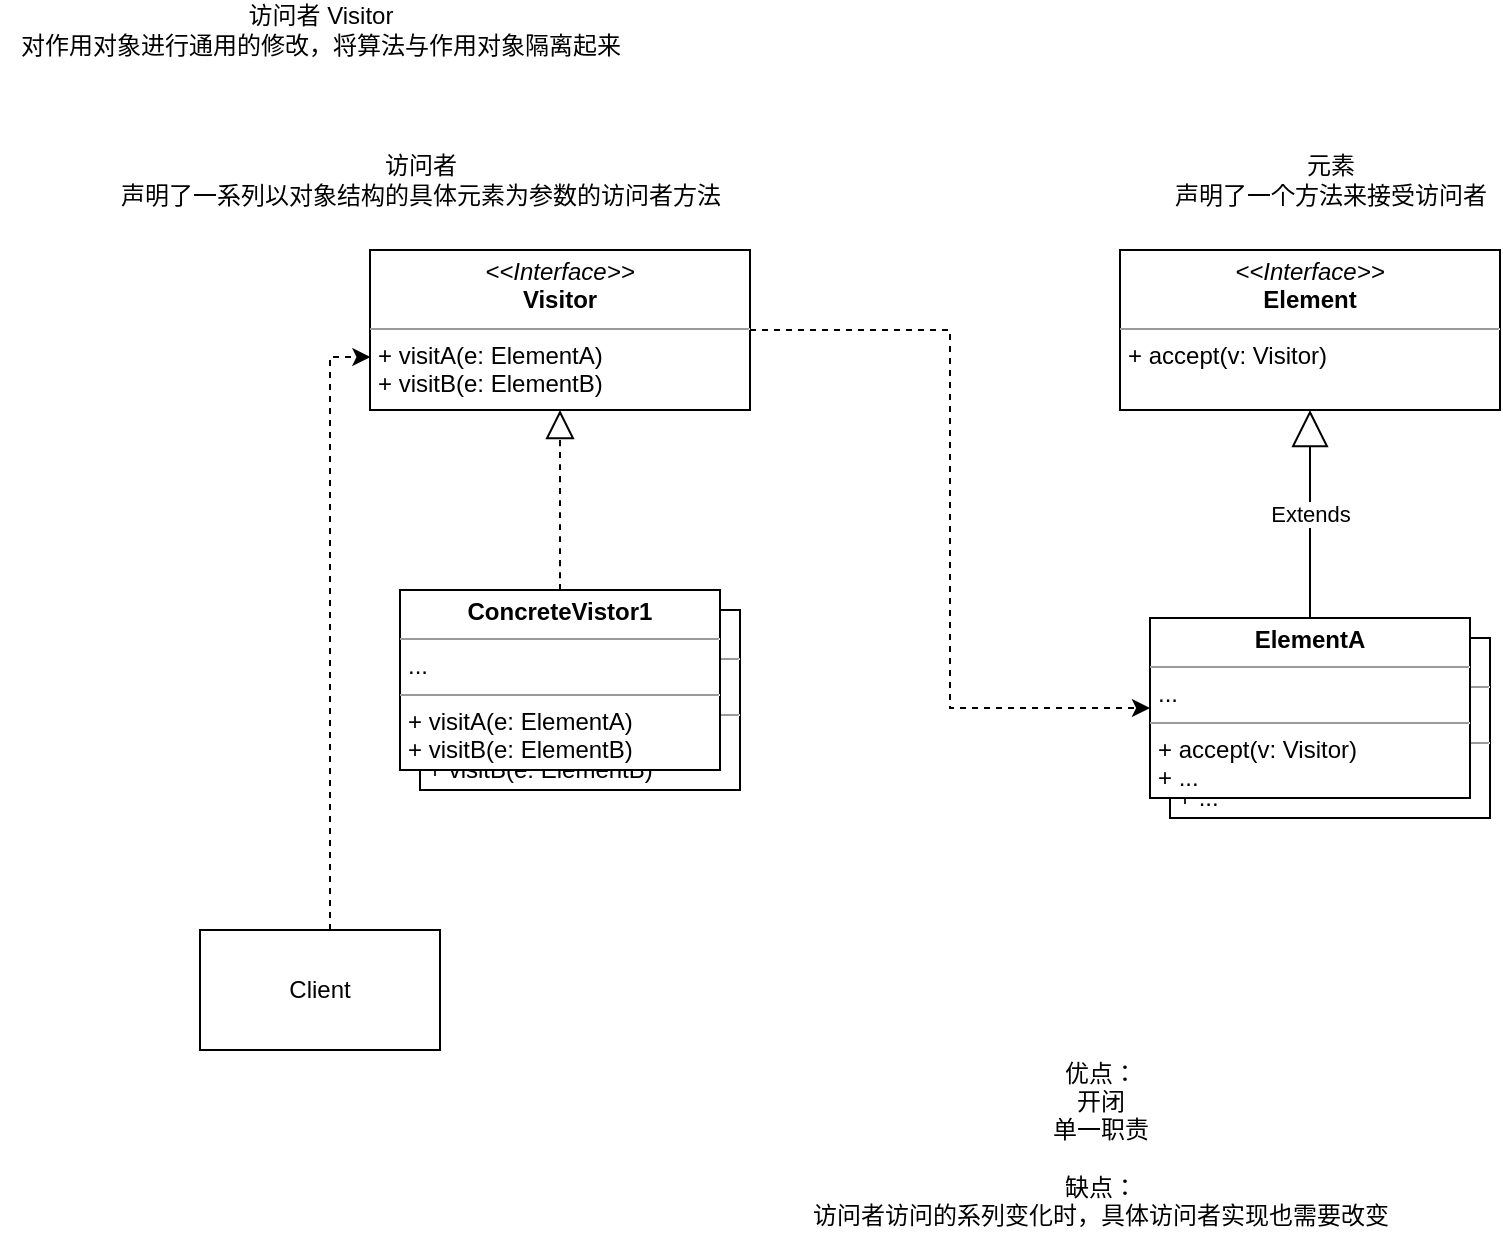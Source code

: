 <mxfile version="16.1.2" type="device"><diagram id="InRSa8KJBeVgn9wqPy7A" name="第 1 页"><mxGraphModel dx="2011" dy="1462" grid="1" gridSize="10" guides="1" tooltips="1" connect="1" arrows="1" fold="1" page="1" pageScale="1" pageWidth="1169" pageHeight="827" math="0" shadow="0"><root><mxCell id="0"/><mxCell id="1" parent="0"/><mxCell id="ntTms-LJ9ERzIa8OOFSD-9" style="edgeStyle=elbowEdgeStyle;rounded=0;orthogonalLoop=1;jettySize=auto;html=1;entryX=0;entryY=0.5;entryDx=0;entryDy=0;dashed=1;" edge="1" parent="1" source="ntTms-LJ9ERzIa8OOFSD-1" target="ntTms-LJ9ERzIa8OOFSD-6"><mxGeometry relative="1" as="geometry"><Array as="points"><mxPoint x="485" y="369"/></Array></mxGeometry></mxCell><mxCell id="ntTms-LJ9ERzIa8OOFSD-1" value="&lt;p style=&quot;margin: 0px ; margin-top: 4px ; text-align: center&quot;&gt;&lt;i&gt;&amp;lt;&amp;lt;Interface&amp;gt;&amp;gt;&lt;/i&gt;&lt;br&gt;&lt;b&gt;Visitor&lt;/b&gt;&lt;/p&gt;&lt;hr size=&quot;1&quot;&gt;&lt;p style=&quot;margin: 0px ; margin-left: 4px&quot;&gt;+ visitA(e: ElementA)&lt;br&gt;+ visitB(e: ElementB)&lt;/p&gt;&lt;p style=&quot;margin: 0px ; margin-left: 4px&quot;&gt;&lt;br&gt;&lt;/p&gt;" style="verticalAlign=top;align=left;overflow=fill;fontSize=12;fontFamily=Helvetica;html=1;" vertex="1" parent="1"><mxGeometry x="195" y="140" width="190" height="80" as="geometry"/></mxCell><mxCell id="ntTms-LJ9ERzIa8OOFSD-3" value="&lt;p style=&quot;margin: 0px ; margin-top: 4px ; text-align: center&quot;&gt;&lt;b&gt;ConcreteVistor1&lt;/b&gt;&lt;/p&gt;&lt;hr size=&quot;1&quot;&gt;&lt;p style=&quot;margin: 0px ; margin-left: 4px&quot;&gt;...&lt;/p&gt;&lt;hr size=&quot;1&quot;&gt;&lt;p style=&quot;margin: 0px ; margin-left: 4px&quot;&gt;+ visitA(e: ElementA)&lt;br&gt;+ visitB(e: ElementB)&lt;br&gt;&lt;/p&gt;" style="verticalAlign=top;align=left;overflow=fill;fontSize=12;fontFamily=Helvetica;html=1;" vertex="1" parent="1"><mxGeometry x="220" y="320" width="160" height="90" as="geometry"/></mxCell><mxCell id="ntTms-LJ9ERzIa8OOFSD-2" value="&lt;p style=&quot;margin: 0px ; margin-top: 4px ; text-align: center&quot;&gt;&lt;b&gt;ConcreteVistor1&lt;/b&gt;&lt;/p&gt;&lt;hr size=&quot;1&quot;&gt;&lt;p style=&quot;margin: 0px ; margin-left: 4px&quot;&gt;...&lt;/p&gt;&lt;hr size=&quot;1&quot;&gt;&lt;p style=&quot;margin: 0px ; margin-left: 4px&quot;&gt;+ visitA(e: ElementA)&lt;br&gt;+ visitB(e: ElementB)&lt;br&gt;&lt;/p&gt;" style="verticalAlign=top;align=left;overflow=fill;fontSize=12;fontFamily=Helvetica;html=1;" vertex="1" parent="1"><mxGeometry x="210" y="310" width="160" height="90" as="geometry"/></mxCell><mxCell id="ntTms-LJ9ERzIa8OOFSD-4" value="" style="endArrow=block;dashed=1;endFill=0;endSize=12;html=1;rounded=0;curved=1;exitX=0.5;exitY=0;exitDx=0;exitDy=0;entryX=0.5;entryY=1;entryDx=0;entryDy=0;" edge="1" parent="1" source="ntTms-LJ9ERzIa8OOFSD-2" target="ntTms-LJ9ERzIa8OOFSD-1"><mxGeometry width="160" relative="1" as="geometry"><mxPoint x="310" y="250" as="sourcePoint"/><mxPoint x="470" y="250" as="targetPoint"/></mxGeometry></mxCell><mxCell id="ntTms-LJ9ERzIa8OOFSD-5" value="&lt;p style=&quot;margin: 0px ; margin-top: 4px ; text-align: center&quot;&gt;&lt;i&gt;&amp;lt;&amp;lt;Interface&amp;gt;&amp;gt;&lt;/i&gt;&lt;br&gt;&lt;b&gt;Element&lt;/b&gt;&lt;/p&gt;&lt;hr size=&quot;1&quot;&gt;&lt;p style=&quot;margin: 0px ; margin-left: 4px&quot;&gt;&lt;/p&gt;&lt;p style=&quot;margin: 0px ; margin-left: 4px&quot;&gt;+ accept(v: Visitor)&lt;/p&gt;" style="verticalAlign=top;align=left;overflow=fill;fontSize=12;fontFamily=Helvetica;html=1;" vertex="1" parent="1"><mxGeometry x="570" y="140" width="190" height="80" as="geometry"/></mxCell><mxCell id="ntTms-LJ9ERzIa8OOFSD-7" value="&lt;p style=&quot;margin: 0px ; margin-top: 4px ; text-align: center&quot;&gt;&lt;b&gt;ElementB&lt;/b&gt;&lt;/p&gt;&lt;hr size=&quot;1&quot;&gt;&lt;p style=&quot;margin: 0px ; margin-left: 4px&quot;&gt;...&lt;/p&gt;&lt;hr size=&quot;1&quot;&gt;&lt;p style=&quot;margin: 0px ; margin-left: 4px&quot;&gt;+ accept(v: Visitor)&lt;br&gt;&lt;/p&gt;&lt;p style=&quot;margin: 0px ; margin-left: 4px&quot;&gt;+ ...&lt;/p&gt;" style="verticalAlign=top;align=left;overflow=fill;fontSize=12;fontFamily=Helvetica;html=1;" vertex="1" parent="1"><mxGeometry x="595" y="334" width="160" height="90" as="geometry"/></mxCell><mxCell id="ntTms-LJ9ERzIa8OOFSD-6" value="&lt;p style=&quot;margin: 0px ; margin-top: 4px ; text-align: center&quot;&gt;&lt;b&gt;ElementA&lt;/b&gt;&lt;/p&gt;&lt;hr size=&quot;1&quot;&gt;&lt;p style=&quot;margin: 0px ; margin-left: 4px&quot;&gt;...&lt;/p&gt;&lt;hr size=&quot;1&quot;&gt;&lt;p style=&quot;margin: 0px ; margin-left: 4px&quot;&gt;+ accept(v: Visitor)&lt;br&gt;&lt;/p&gt;&lt;p style=&quot;margin: 0px ; margin-left: 4px&quot;&gt;+ ...&lt;/p&gt;" style="verticalAlign=top;align=left;overflow=fill;fontSize=12;fontFamily=Helvetica;html=1;" vertex="1" parent="1"><mxGeometry x="585" y="324" width="160" height="90" as="geometry"/></mxCell><mxCell id="ntTms-LJ9ERzIa8OOFSD-8" value="Extends" style="endArrow=block;endSize=16;endFill=0;html=1;rounded=0;curved=1;exitX=0.5;exitY=0;exitDx=0;exitDy=0;entryX=0.5;entryY=1;entryDx=0;entryDy=0;" edge="1" parent="1" source="ntTms-LJ9ERzIa8OOFSD-6" target="ntTms-LJ9ERzIa8OOFSD-5"><mxGeometry width="160" relative="1" as="geometry"><mxPoint x="460" y="350" as="sourcePoint"/><mxPoint x="620" y="350" as="targetPoint"/></mxGeometry></mxCell><mxCell id="ntTms-LJ9ERzIa8OOFSD-11" style="edgeStyle=orthogonalEdgeStyle;rounded=0;orthogonalLoop=1;jettySize=auto;html=1;entryX=0.001;entryY=0.669;entryDx=0;entryDy=0;entryPerimeter=0;dashed=1;" edge="1" parent="1" source="ntTms-LJ9ERzIa8OOFSD-10" target="ntTms-LJ9ERzIa8OOFSD-1"><mxGeometry relative="1" as="geometry"><Array as="points"><mxPoint x="175" y="194"/></Array></mxGeometry></mxCell><mxCell id="ntTms-LJ9ERzIa8OOFSD-10" value="Client&lt;br&gt;" style="whiteSpace=wrap;html=1;" vertex="1" parent="1"><mxGeometry x="110" y="480" width="120" height="60" as="geometry"/></mxCell><mxCell id="ntTms-LJ9ERzIa8OOFSD-12" value="访问者&lt;br&gt;声明了一系列以对象结构的具体元素为参数的访问者方法" style="text;html=1;align=center;verticalAlign=middle;resizable=0;points=[];autosize=1;strokeColor=none;fillColor=none;" vertex="1" parent="1"><mxGeometry x="60" y="90" width="320" height="30" as="geometry"/></mxCell><mxCell id="ntTms-LJ9ERzIa8OOFSD-13" value="元素&lt;br&gt;声明了一个方法来接受访问者" style="text;html=1;align=center;verticalAlign=middle;resizable=0;points=[];autosize=1;strokeColor=none;fillColor=none;" vertex="1" parent="1"><mxGeometry x="590" y="90" width="170" height="30" as="geometry"/></mxCell><mxCell id="ntTms-LJ9ERzIa8OOFSD-14" value="&lt;br&gt;优点：&lt;br&gt;开闭&lt;br&gt;单一职责&lt;br&gt;&lt;br&gt;缺点：&lt;br&gt;访问者访问的系列变化时，具体访问者实现也需要改变&lt;br&gt;" style="text;html=1;align=center;verticalAlign=middle;resizable=0;points=[];autosize=1;strokeColor=none;fillColor=none;" vertex="1" parent="1"><mxGeometry x="410" y="530" width="300" height="100" as="geometry"/></mxCell><mxCell id="ntTms-LJ9ERzIa8OOFSD-15" value="访问者 Visitor&lt;br&gt;对作用对象进行通用的修改，将算法与作用对象隔离起来" style="text;html=1;align=center;verticalAlign=middle;resizable=0;points=[];autosize=1;strokeColor=none;fillColor=none;" vertex="1" parent="1"><mxGeometry x="10" y="15" width="320" height="30" as="geometry"/></mxCell></root></mxGraphModel></diagram></mxfile>